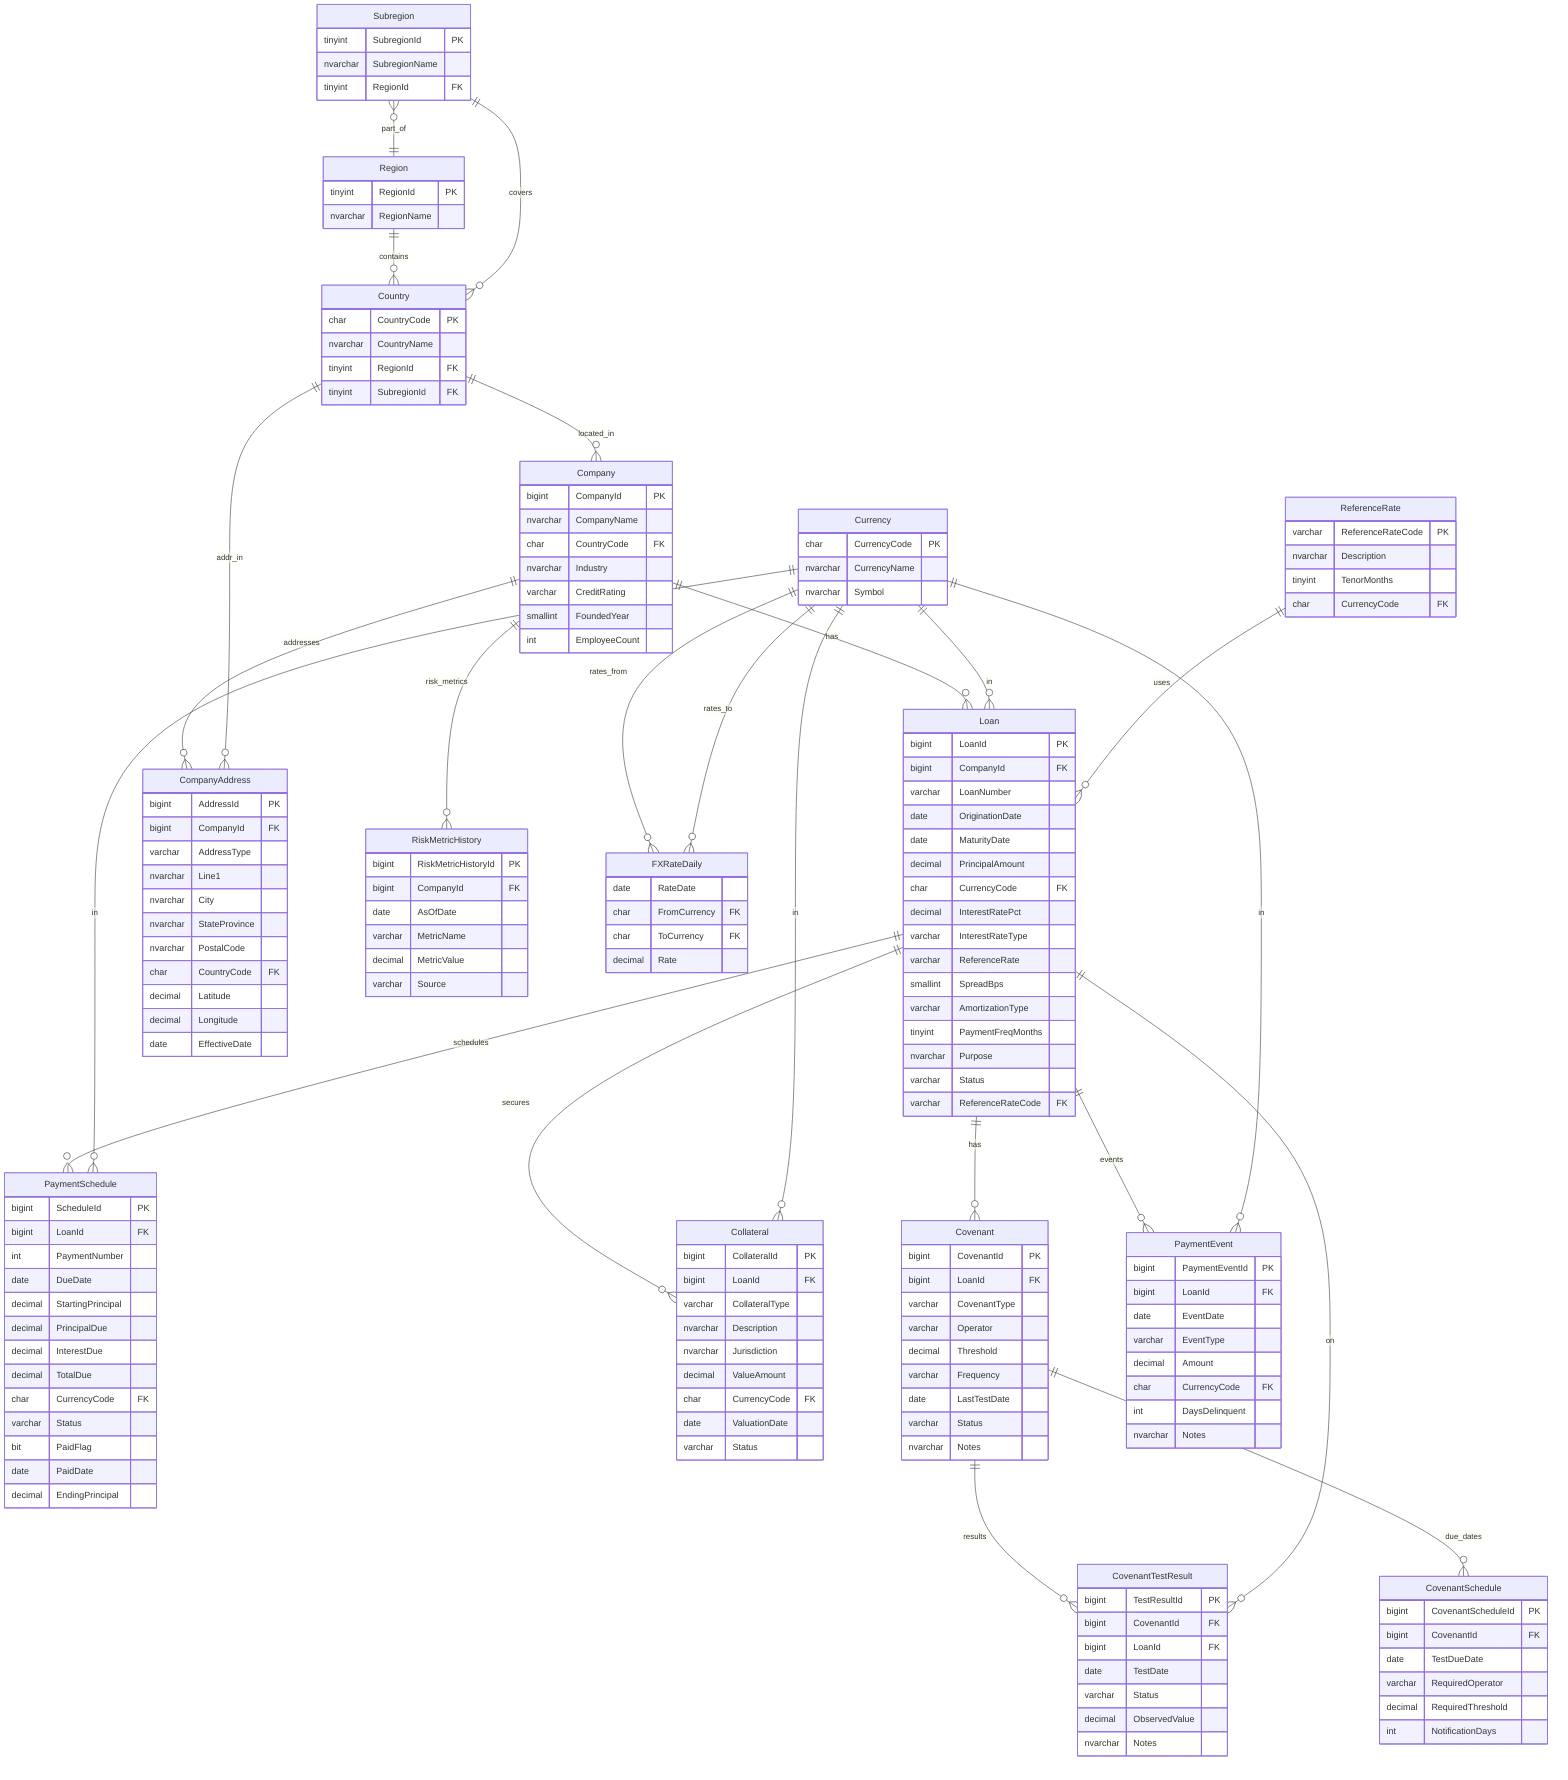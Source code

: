 erDiagram
  Company {
    bigint CompanyId PK
    nvarchar CompanyName
    char CountryCode FK
    nvarchar Industry
    varchar CreditRating
    smallint FoundedYear
    int EmployeeCount
  }

  Loan {
    bigint LoanId PK
    bigint CompanyId FK
    varchar LoanNumber
    date OriginationDate
    date MaturityDate
    decimal PrincipalAmount
    char CurrencyCode FK
    decimal InterestRatePct
    varchar InterestRateType
    varchar ReferenceRate
    smallint SpreadBps
    varchar AmortizationType
    tinyint PaymentFreqMonths
    nvarchar Purpose
    varchar Status
    varchar ReferenceRateCode FK
  }

  PaymentSchedule {
    bigint ScheduleId PK
    bigint LoanId FK
    int PaymentNumber
    date DueDate
    decimal StartingPrincipal
    decimal PrincipalDue
    decimal InterestDue
    decimal TotalDue
    char CurrencyCode FK
    varchar Status
    bit PaidFlag
    date PaidDate
    decimal EndingPrincipal
  }

  Collateral {
    bigint CollateralId PK
    bigint LoanId FK
    varchar CollateralType
    nvarchar Description
    nvarchar Jurisdiction
    decimal ValueAmount
    char CurrencyCode FK
    date ValuationDate
    varchar Status
  }

  Covenant {
    bigint CovenantId PK
    bigint LoanId FK
    varchar CovenantType
    varchar Operator
    decimal Threshold
    varchar Frequency
    date LastTestDate
    varchar Status
    nvarchar Notes
  }

  CovenantTestResult {
    bigint TestResultId PK
    bigint CovenantId FK
    bigint LoanId FK
    date TestDate
    varchar Status
    decimal ObservedValue
    nvarchar Notes
  }

  CovenantSchedule {
    bigint CovenantScheduleId PK
    bigint CovenantId FK
    date TestDueDate
    varchar RequiredOperator
    decimal RequiredThreshold
    int NotificationDays
  }

  PaymentEvent {
    bigint PaymentEventId PK
    bigint LoanId FK
    date EventDate
    varchar EventType
    decimal Amount
    char CurrencyCode FK
    int DaysDelinquent
    nvarchar Notes
  }

  CompanyAddress {
    bigint AddressId PK
    bigint CompanyId FK
    varchar AddressType
    nvarchar Line1
    nvarchar City
    nvarchar StateProvince
    nvarchar PostalCode
    char CountryCode FK
    decimal Latitude
    decimal Longitude
    date EffectiveDate
  }

  RiskMetricHistory {
    bigint RiskMetricHistoryId PK
    bigint CompanyId FK
    date AsOfDate
    varchar MetricName
    decimal MetricValue
    varchar Source
  }

  Country {
    char CountryCode PK
    nvarchar CountryName
    tinyint RegionId FK
    tinyint SubregionId FK
  }

  Region {
    tinyint RegionId PK
    nvarchar RegionName
  }

  Subregion {
    tinyint SubregionId PK
    nvarchar SubregionName
    tinyint RegionId FK
  }

  Currency {
    char CurrencyCode PK
    nvarchar CurrencyName
    nvarchar Symbol
  }

  ReferenceRate {
    varchar ReferenceRateCode PK
    nvarchar Description
    tinyint TenorMonths
    char CurrencyCode FK
  }

  FXRateDaily {
    date RateDate
    char FromCurrency FK
    char ToCurrency FK
    decimal Rate
  }

  %% Relationships (one-to-many shown as ||--o{)
  Company ||--o{ Loan : has
  Currency ||--o{ Loan : in
  ReferenceRate ||--o{ Loan : uses

  Loan ||--o{ PaymentSchedule : schedules
  Currency ||--o{ PaymentSchedule : in

  Loan ||--o{ Collateral : secures
  Currency ||--o{ Collateral : in

  Loan ||--o{ Covenant : has
  Covenant ||--o{ CovenantTestResult : results
  Loan ||--o{ CovenantTestResult : on
  Covenant ||--o{ CovenantSchedule : due_dates

  Loan ||--o{ PaymentEvent : events
  Currency ||--o{ PaymentEvent : in

  Company ||--o{ CompanyAddress : addresses
  Country ||--o{ Company : located_in
  Country ||--o{ CompanyAddress : addr_in
  Region ||--o{ Country : contains
  Subregion }o--|| Region : part_of
  Subregion ||--o{ Country : covers

  Company ||--o{ RiskMetricHistory : risk_metrics

  Currency ||--o{ FXRateDaily : rates_from
  Currency ||--o{ FXRateDaily : rates_to